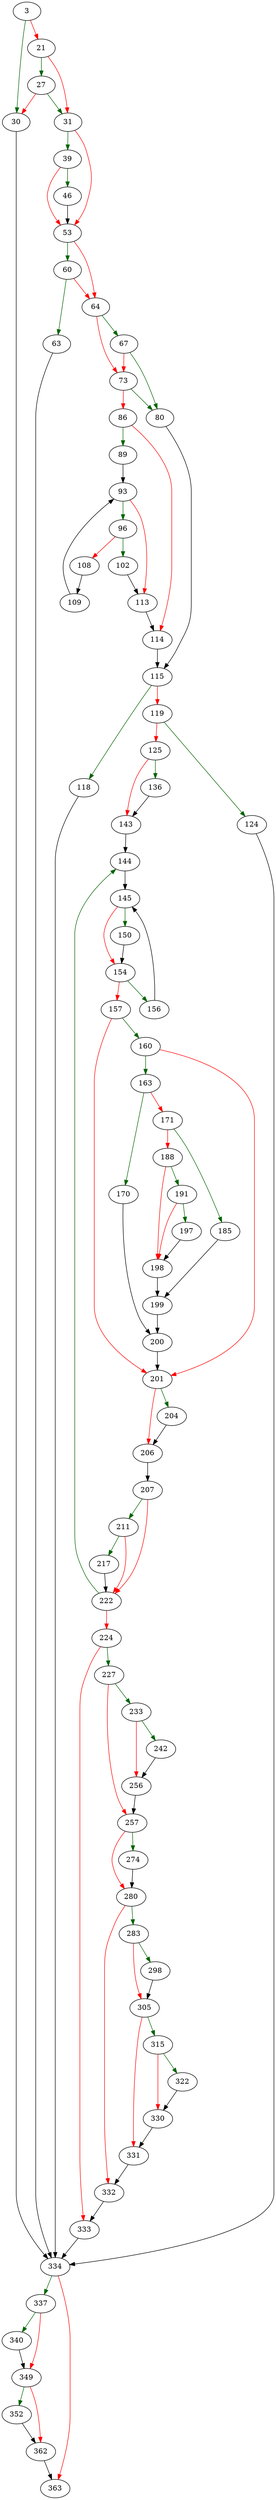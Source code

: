 strict digraph "sqlite3BtreeBeginTrans" {
	// Node definitions.
	3 [entry=true];
	30;
	21;
	27;
	31;
	334;
	39;
	53;
	46;
	60;
	64;
	63;
	67;
	73;
	80;
	86;
	115;
	89;
	114;
	93;
	96;
	113;
	102;
	108;
	109;
	118;
	119;
	124;
	125;
	136;
	143;
	144;
	145;
	150;
	154;
	156;
	157;
	160;
	201;
	163;
	170;
	171;
	200;
	185;
	188;
	199;
	191;
	198;
	197;
	204;
	206;
	207;
	211;
	222;
	217;
	224;
	227;
	333;
	233;
	257;
	242;
	256;
	274;
	280;
	283;
	332;
	298;
	305;
	315;
	331;
	322;
	330;
	337;
	363;
	340;
	349;
	352;
	362;

	// Edge definitions.
	3 -> 30 [
		color=darkgreen
		cond=true
	];
	3 -> 21 [
		color=red
		cond=false
	];
	30 -> 334;
	21 -> 27 [
		color=darkgreen
		cond=true
	];
	21 -> 31 [
		color=red
		cond=false
	];
	27 -> 30 [
		color=red
		cond=false
	];
	27 -> 31 [
		color=darkgreen
		cond=true
	];
	31 -> 39 [
		color=darkgreen
		cond=true
	];
	31 -> 53 [
		color=red
		cond=false
	];
	334 -> 337 [
		color=darkgreen
		cond=true
	];
	334 -> 363 [
		color=red
		cond=false
	];
	39 -> 53 [
		color=red
		cond=false
	];
	39 -> 46 [
		color=darkgreen
		cond=true
	];
	53 -> 60 [
		color=darkgreen
		cond=true
	];
	53 -> 64 [
		color=red
		cond=false
	];
	46 -> 53;
	60 -> 64 [
		color=red
		cond=false
	];
	60 -> 63 [
		color=darkgreen
		cond=true
	];
	64 -> 67 [
		color=darkgreen
		cond=true
	];
	64 -> 73 [
		color=red
		cond=false
	];
	63 -> 334;
	67 -> 73 [
		color=red
		cond=false
	];
	67 -> 80 [
		color=darkgreen
		cond=true
	];
	73 -> 80 [
		color=darkgreen
		cond=true
	];
	73 -> 86 [
		color=red
		cond=false
	];
	80 -> 115;
	86 -> 89 [
		color=darkgreen
		cond=true
	];
	86 -> 114 [
		color=red
		cond=false
	];
	115 -> 118 [
		color=darkgreen
		cond=true
	];
	115 -> 119 [
		color=red
		cond=false
	];
	89 -> 93;
	114 -> 115;
	93 -> 96 [
		color=darkgreen
		cond=true
	];
	93 -> 113 [
		color=red
		cond=false
	];
	96 -> 102 [
		color=darkgreen
		cond=true
	];
	96 -> 108 [
		color=red
		cond=false
	];
	113 -> 114;
	102 -> 113;
	108 -> 109;
	109 -> 93;
	118 -> 334;
	119 -> 124 [
		color=darkgreen
		cond=true
	];
	119 -> 125 [
		color=red
		cond=false
	];
	124 -> 334;
	125 -> 136 [
		color=darkgreen
		cond=true
	];
	125 -> 143 [
		color=red
		cond=false
	];
	136 -> 143;
	143 -> 144;
	144 -> 145;
	145 -> 150 [
		color=darkgreen
		cond=true
	];
	145 -> 154 [
		color=red
		cond=false
	];
	150 -> 154;
	154 -> 156 [
		color=darkgreen
		cond=true
	];
	154 -> 157 [
		color=red
		cond=false
	];
	156 -> 145;
	157 -> 160 [
		color=darkgreen
		cond=true
	];
	157 -> 201 [
		color=red
		cond=false
	];
	160 -> 201 [
		color=red
		cond=false
	];
	160 -> 163 [
		color=darkgreen
		cond=true
	];
	201 -> 204 [
		color=darkgreen
		cond=true
	];
	201 -> 206 [
		color=red
		cond=false
	];
	163 -> 170 [
		color=darkgreen
		cond=true
	];
	163 -> 171 [
		color=red
		cond=false
	];
	170 -> 200;
	171 -> 185 [
		color=darkgreen
		cond=true
	];
	171 -> 188 [
		color=red
		cond=false
	];
	200 -> 201;
	185 -> 199;
	188 -> 191 [
		color=darkgreen
		cond=true
	];
	188 -> 198 [
		color=red
		cond=false
	];
	199 -> 200;
	191 -> 198 [
		color=red
		cond=false
	];
	191 -> 197 [
		color=darkgreen
		cond=true
	];
	198 -> 199;
	197 -> 198;
	204 -> 206;
	206 -> 207;
	207 -> 211 [
		color=darkgreen
		cond=true
	];
	207 -> 222 [
		color=red
		cond=false
	];
	211 -> 222 [
		color=red
		cond=false
	];
	211 -> 217 [
		color=darkgreen
		cond=true
	];
	222 -> 144 [
		color=darkgreen
		cond=true
	];
	222 -> 224 [
		color=red
		cond=false
	];
	217 -> 222;
	224 -> 227 [
		color=darkgreen
		cond=true
	];
	224 -> 333 [
		color=red
		cond=false
	];
	227 -> 233 [
		color=darkgreen
		cond=true
	];
	227 -> 257 [
		color=red
		cond=false
	];
	333 -> 334;
	233 -> 242 [
		color=darkgreen
		cond=true
	];
	233 -> 256 [
		color=red
		cond=false
	];
	257 -> 274 [
		color=darkgreen
		cond=true
	];
	257 -> 280 [
		color=red
		cond=false
	];
	242 -> 256;
	256 -> 257;
	274 -> 280;
	280 -> 283 [
		color=darkgreen
		cond=true
	];
	280 -> 332 [
		color=red
		cond=false
	];
	283 -> 298 [
		color=darkgreen
		cond=true
	];
	283 -> 305 [
		color=red
		cond=false
	];
	332 -> 333;
	298 -> 305;
	305 -> 315 [
		color=darkgreen
		cond=true
	];
	305 -> 331 [
		color=red
		cond=false
	];
	315 -> 322 [
		color=darkgreen
		cond=true
	];
	315 -> 330 [
		color=red
		cond=false
	];
	331 -> 332;
	322 -> 330;
	330 -> 331;
	337 -> 340 [
		color=darkgreen
		cond=true
	];
	337 -> 349 [
		color=red
		cond=false
	];
	340 -> 349;
	349 -> 352 [
		color=darkgreen
		cond=true
	];
	349 -> 362 [
		color=red
		cond=false
	];
	352 -> 362;
	362 -> 363;
}